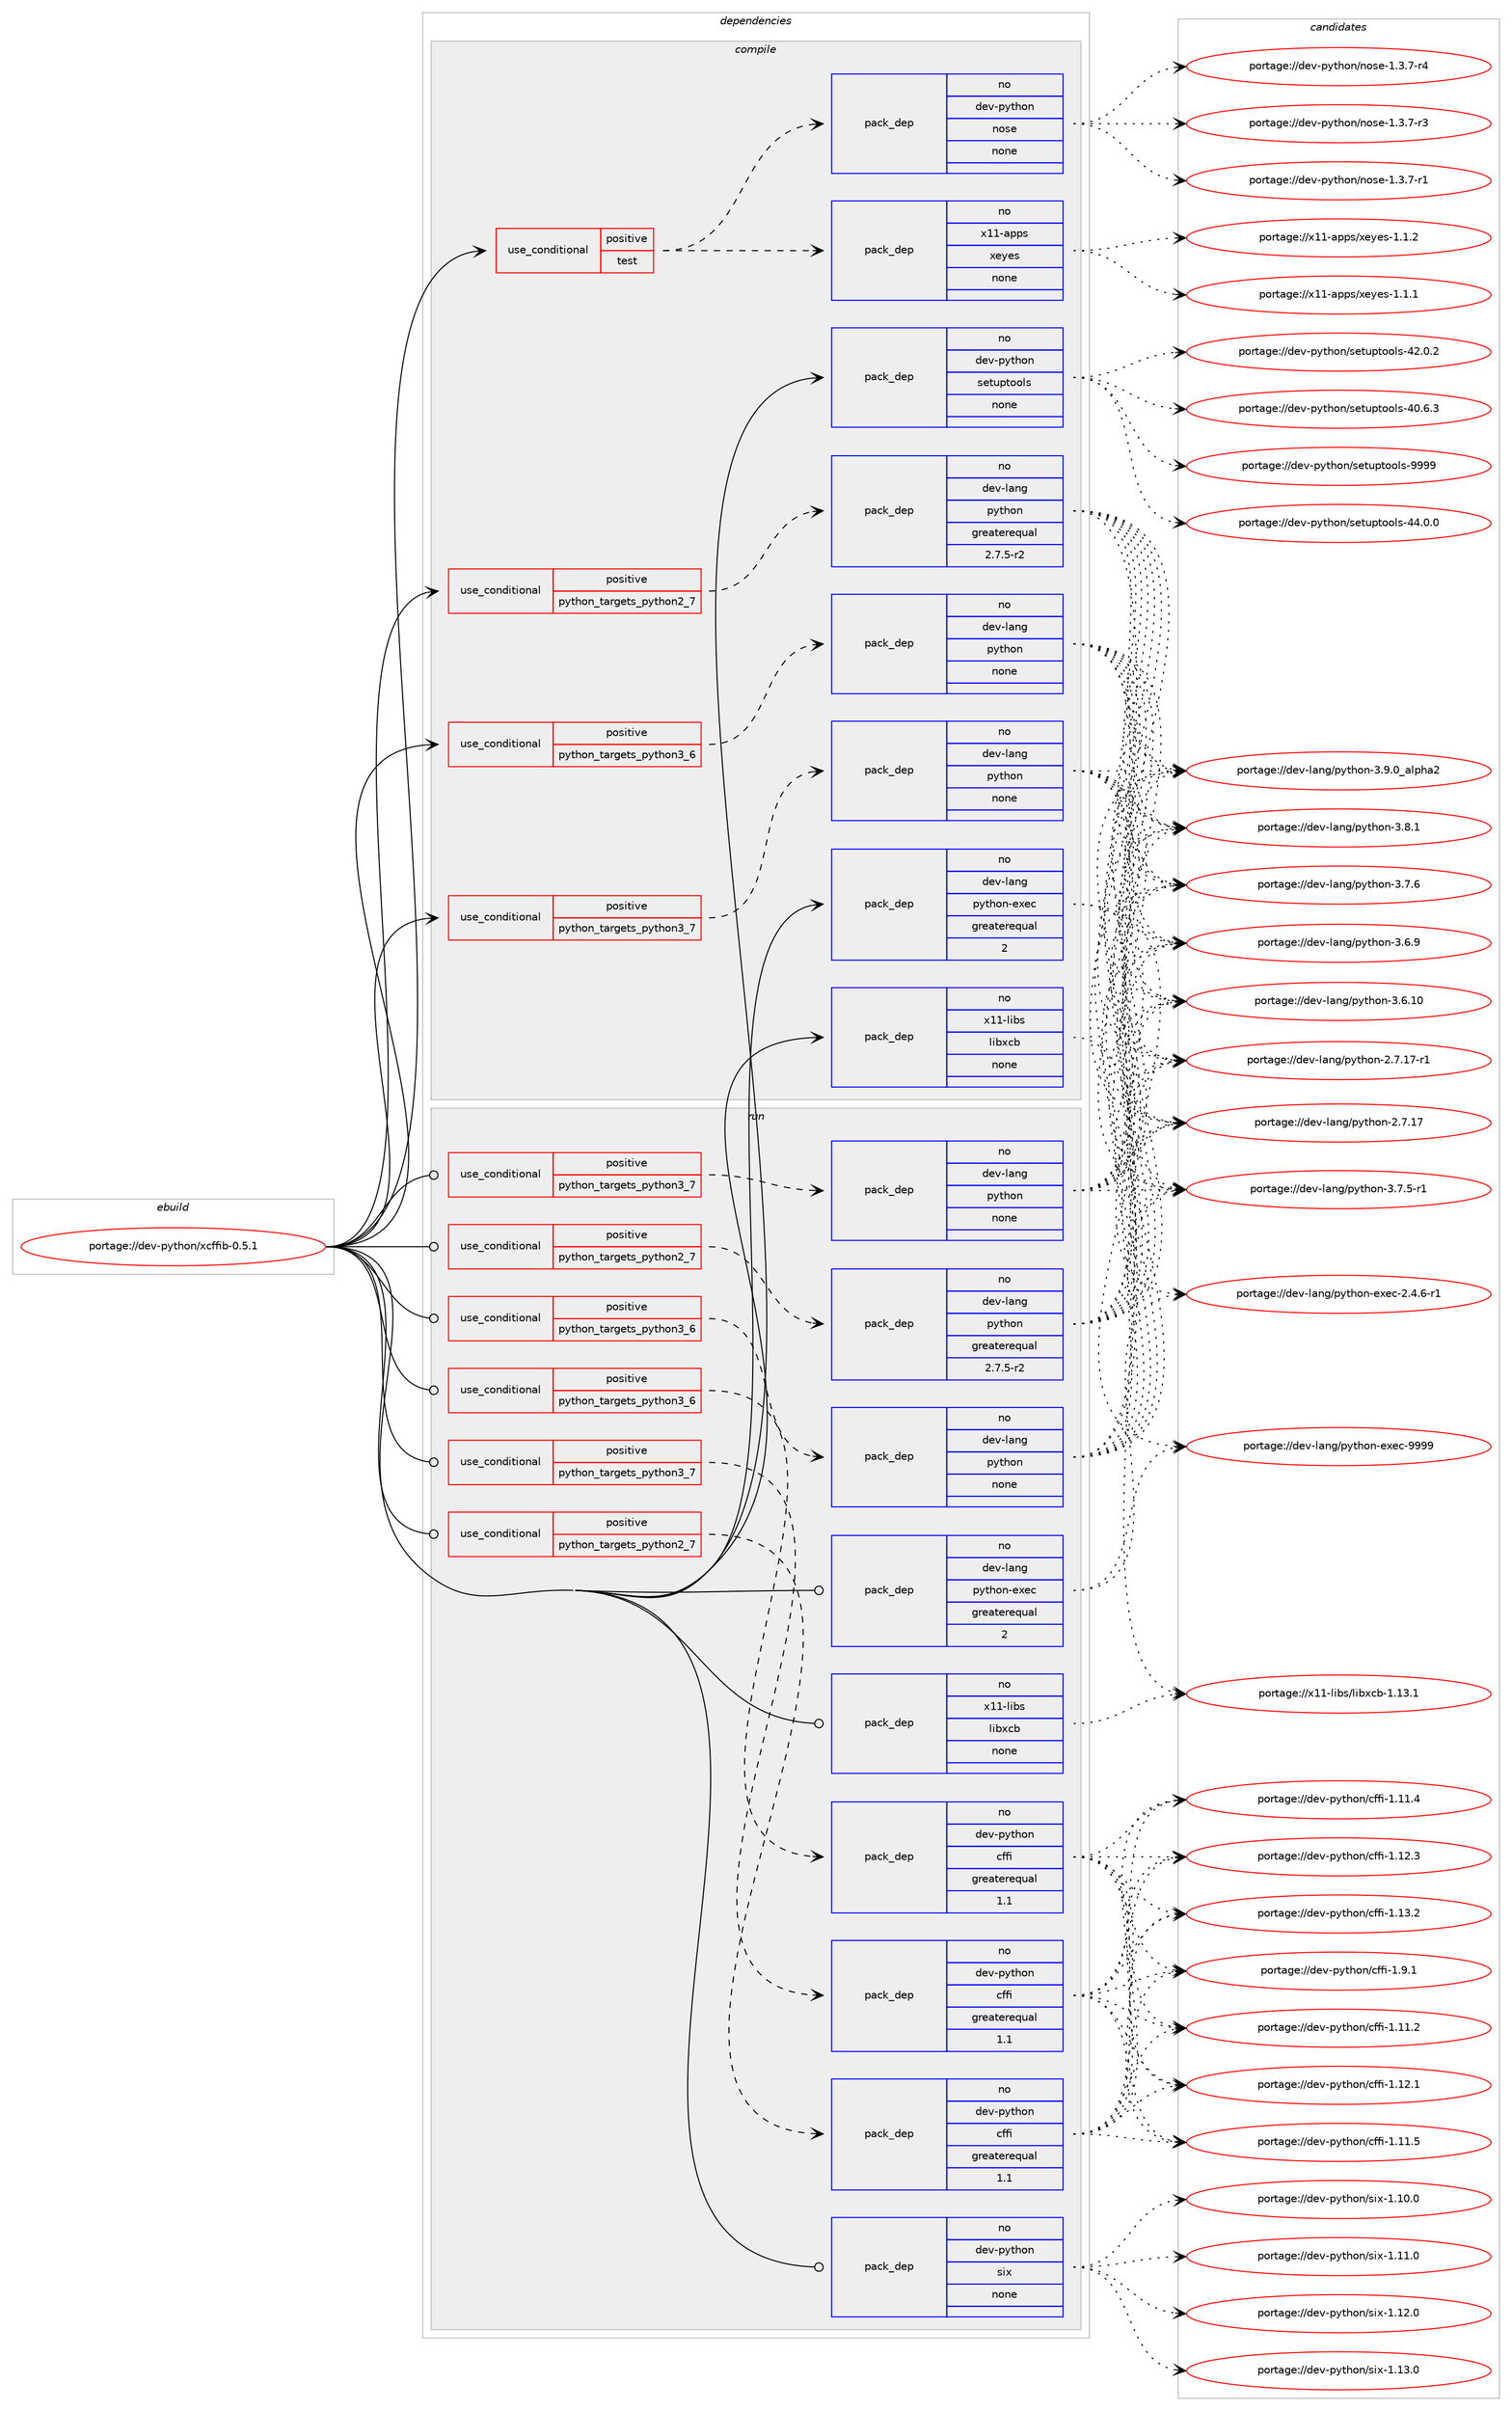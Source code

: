 digraph prolog {

# *************
# Graph options
# *************

newrank=true;
concentrate=true;
compound=true;
graph [rankdir=LR,fontname=Helvetica,fontsize=10,ranksep=1.5];#, ranksep=2.5, nodesep=0.2];
edge  [arrowhead=vee];
node  [fontname=Helvetica,fontsize=10];

# **********
# The ebuild
# **********

subgraph cluster_leftcol {
color=gray;
label=<<i>ebuild</i>>;
id [label="portage://dev-python/xcffib-0.5.1", color=red, width=4, href="../dev-python/xcffib-0.5.1.svg"];
}

# ****************
# The dependencies
# ****************

subgraph cluster_midcol {
color=gray;
label=<<i>dependencies</i>>;
subgraph cluster_compile {
fillcolor="#eeeeee";
style=filled;
label=<<i>compile</i>>;
subgraph cond103502 {
dependency417536 [label=<<TABLE BORDER="0" CELLBORDER="1" CELLSPACING="0" CELLPADDING="4"><TR><TD ROWSPAN="3" CELLPADDING="10">use_conditional</TD></TR><TR><TD>positive</TD></TR><TR><TD>python_targets_python2_7</TD></TR></TABLE>>, shape=none, color=red];
subgraph pack309153 {
dependency417537 [label=<<TABLE BORDER="0" CELLBORDER="1" CELLSPACING="0" CELLPADDING="4" WIDTH="220"><TR><TD ROWSPAN="6" CELLPADDING="30">pack_dep</TD></TR><TR><TD WIDTH="110">no</TD></TR><TR><TD>dev-lang</TD></TR><TR><TD>python</TD></TR><TR><TD>greaterequal</TD></TR><TR><TD>2.7.5-r2</TD></TR></TABLE>>, shape=none, color=blue];
}
dependency417536:e -> dependency417537:w [weight=20,style="dashed",arrowhead="vee"];
}
id:e -> dependency417536:w [weight=20,style="solid",arrowhead="vee"];
subgraph cond103503 {
dependency417538 [label=<<TABLE BORDER="0" CELLBORDER="1" CELLSPACING="0" CELLPADDING="4"><TR><TD ROWSPAN="3" CELLPADDING="10">use_conditional</TD></TR><TR><TD>positive</TD></TR><TR><TD>python_targets_python3_6</TD></TR></TABLE>>, shape=none, color=red];
subgraph pack309154 {
dependency417539 [label=<<TABLE BORDER="0" CELLBORDER="1" CELLSPACING="0" CELLPADDING="4" WIDTH="220"><TR><TD ROWSPAN="6" CELLPADDING="30">pack_dep</TD></TR><TR><TD WIDTH="110">no</TD></TR><TR><TD>dev-lang</TD></TR><TR><TD>python</TD></TR><TR><TD>none</TD></TR><TR><TD></TD></TR></TABLE>>, shape=none, color=blue];
}
dependency417538:e -> dependency417539:w [weight=20,style="dashed",arrowhead="vee"];
}
id:e -> dependency417538:w [weight=20,style="solid",arrowhead="vee"];
subgraph cond103504 {
dependency417540 [label=<<TABLE BORDER="0" CELLBORDER="1" CELLSPACING="0" CELLPADDING="4"><TR><TD ROWSPAN="3" CELLPADDING="10">use_conditional</TD></TR><TR><TD>positive</TD></TR><TR><TD>python_targets_python3_7</TD></TR></TABLE>>, shape=none, color=red];
subgraph pack309155 {
dependency417541 [label=<<TABLE BORDER="0" CELLBORDER="1" CELLSPACING="0" CELLPADDING="4" WIDTH="220"><TR><TD ROWSPAN="6" CELLPADDING="30">pack_dep</TD></TR><TR><TD WIDTH="110">no</TD></TR><TR><TD>dev-lang</TD></TR><TR><TD>python</TD></TR><TR><TD>none</TD></TR><TR><TD></TD></TR></TABLE>>, shape=none, color=blue];
}
dependency417540:e -> dependency417541:w [weight=20,style="dashed",arrowhead="vee"];
}
id:e -> dependency417540:w [weight=20,style="solid",arrowhead="vee"];
subgraph cond103505 {
dependency417542 [label=<<TABLE BORDER="0" CELLBORDER="1" CELLSPACING="0" CELLPADDING="4"><TR><TD ROWSPAN="3" CELLPADDING="10">use_conditional</TD></TR><TR><TD>positive</TD></TR><TR><TD>test</TD></TR></TABLE>>, shape=none, color=red];
subgraph pack309156 {
dependency417543 [label=<<TABLE BORDER="0" CELLBORDER="1" CELLSPACING="0" CELLPADDING="4" WIDTH="220"><TR><TD ROWSPAN="6" CELLPADDING="30">pack_dep</TD></TR><TR><TD WIDTH="110">no</TD></TR><TR><TD>dev-python</TD></TR><TR><TD>nose</TD></TR><TR><TD>none</TD></TR><TR><TD></TD></TR></TABLE>>, shape=none, color=blue];
}
dependency417542:e -> dependency417543:w [weight=20,style="dashed",arrowhead="vee"];
subgraph pack309157 {
dependency417544 [label=<<TABLE BORDER="0" CELLBORDER="1" CELLSPACING="0" CELLPADDING="4" WIDTH="220"><TR><TD ROWSPAN="6" CELLPADDING="30">pack_dep</TD></TR><TR><TD WIDTH="110">no</TD></TR><TR><TD>x11-apps</TD></TR><TR><TD>xeyes</TD></TR><TR><TD>none</TD></TR><TR><TD></TD></TR></TABLE>>, shape=none, color=blue];
}
dependency417542:e -> dependency417544:w [weight=20,style="dashed",arrowhead="vee"];
}
id:e -> dependency417542:w [weight=20,style="solid",arrowhead="vee"];
subgraph pack309158 {
dependency417545 [label=<<TABLE BORDER="0" CELLBORDER="1" CELLSPACING="0" CELLPADDING="4" WIDTH="220"><TR><TD ROWSPAN="6" CELLPADDING="30">pack_dep</TD></TR><TR><TD WIDTH="110">no</TD></TR><TR><TD>dev-lang</TD></TR><TR><TD>python-exec</TD></TR><TR><TD>greaterequal</TD></TR><TR><TD>2</TD></TR></TABLE>>, shape=none, color=blue];
}
id:e -> dependency417545:w [weight=20,style="solid",arrowhead="vee"];
subgraph pack309159 {
dependency417546 [label=<<TABLE BORDER="0" CELLBORDER="1" CELLSPACING="0" CELLPADDING="4" WIDTH="220"><TR><TD ROWSPAN="6" CELLPADDING="30">pack_dep</TD></TR><TR><TD WIDTH="110">no</TD></TR><TR><TD>dev-python</TD></TR><TR><TD>setuptools</TD></TR><TR><TD>none</TD></TR><TR><TD></TD></TR></TABLE>>, shape=none, color=blue];
}
id:e -> dependency417546:w [weight=20,style="solid",arrowhead="vee"];
subgraph pack309160 {
dependency417547 [label=<<TABLE BORDER="0" CELLBORDER="1" CELLSPACING="0" CELLPADDING="4" WIDTH="220"><TR><TD ROWSPAN="6" CELLPADDING="30">pack_dep</TD></TR><TR><TD WIDTH="110">no</TD></TR><TR><TD>x11-libs</TD></TR><TR><TD>libxcb</TD></TR><TR><TD>none</TD></TR><TR><TD></TD></TR></TABLE>>, shape=none, color=blue];
}
id:e -> dependency417547:w [weight=20,style="solid",arrowhead="vee"];
}
subgraph cluster_compileandrun {
fillcolor="#eeeeee";
style=filled;
label=<<i>compile and run</i>>;
}
subgraph cluster_run {
fillcolor="#eeeeee";
style=filled;
label=<<i>run</i>>;
subgraph cond103506 {
dependency417548 [label=<<TABLE BORDER="0" CELLBORDER="1" CELLSPACING="0" CELLPADDING="4"><TR><TD ROWSPAN="3" CELLPADDING="10">use_conditional</TD></TR><TR><TD>positive</TD></TR><TR><TD>python_targets_python2_7</TD></TR></TABLE>>, shape=none, color=red];
subgraph pack309161 {
dependency417549 [label=<<TABLE BORDER="0" CELLBORDER="1" CELLSPACING="0" CELLPADDING="4" WIDTH="220"><TR><TD ROWSPAN="6" CELLPADDING="30">pack_dep</TD></TR><TR><TD WIDTH="110">no</TD></TR><TR><TD>dev-lang</TD></TR><TR><TD>python</TD></TR><TR><TD>greaterequal</TD></TR><TR><TD>2.7.5-r2</TD></TR></TABLE>>, shape=none, color=blue];
}
dependency417548:e -> dependency417549:w [weight=20,style="dashed",arrowhead="vee"];
}
id:e -> dependency417548:w [weight=20,style="solid",arrowhead="odot"];
subgraph cond103507 {
dependency417550 [label=<<TABLE BORDER="0" CELLBORDER="1" CELLSPACING="0" CELLPADDING="4"><TR><TD ROWSPAN="3" CELLPADDING="10">use_conditional</TD></TR><TR><TD>positive</TD></TR><TR><TD>python_targets_python2_7</TD></TR></TABLE>>, shape=none, color=red];
subgraph pack309162 {
dependency417551 [label=<<TABLE BORDER="0" CELLBORDER="1" CELLSPACING="0" CELLPADDING="4" WIDTH="220"><TR><TD ROWSPAN="6" CELLPADDING="30">pack_dep</TD></TR><TR><TD WIDTH="110">no</TD></TR><TR><TD>dev-python</TD></TR><TR><TD>cffi</TD></TR><TR><TD>greaterequal</TD></TR><TR><TD>1.1</TD></TR></TABLE>>, shape=none, color=blue];
}
dependency417550:e -> dependency417551:w [weight=20,style="dashed",arrowhead="vee"];
}
id:e -> dependency417550:w [weight=20,style="solid",arrowhead="odot"];
subgraph cond103508 {
dependency417552 [label=<<TABLE BORDER="0" CELLBORDER="1" CELLSPACING="0" CELLPADDING="4"><TR><TD ROWSPAN="3" CELLPADDING="10">use_conditional</TD></TR><TR><TD>positive</TD></TR><TR><TD>python_targets_python3_6</TD></TR></TABLE>>, shape=none, color=red];
subgraph pack309163 {
dependency417553 [label=<<TABLE BORDER="0" CELLBORDER="1" CELLSPACING="0" CELLPADDING="4" WIDTH="220"><TR><TD ROWSPAN="6" CELLPADDING="30">pack_dep</TD></TR><TR><TD WIDTH="110">no</TD></TR><TR><TD>dev-lang</TD></TR><TR><TD>python</TD></TR><TR><TD>none</TD></TR><TR><TD></TD></TR></TABLE>>, shape=none, color=blue];
}
dependency417552:e -> dependency417553:w [weight=20,style="dashed",arrowhead="vee"];
}
id:e -> dependency417552:w [weight=20,style="solid",arrowhead="odot"];
subgraph cond103509 {
dependency417554 [label=<<TABLE BORDER="0" CELLBORDER="1" CELLSPACING="0" CELLPADDING="4"><TR><TD ROWSPAN="3" CELLPADDING="10">use_conditional</TD></TR><TR><TD>positive</TD></TR><TR><TD>python_targets_python3_6</TD></TR></TABLE>>, shape=none, color=red];
subgraph pack309164 {
dependency417555 [label=<<TABLE BORDER="0" CELLBORDER="1" CELLSPACING="0" CELLPADDING="4" WIDTH="220"><TR><TD ROWSPAN="6" CELLPADDING="30">pack_dep</TD></TR><TR><TD WIDTH="110">no</TD></TR><TR><TD>dev-python</TD></TR><TR><TD>cffi</TD></TR><TR><TD>greaterequal</TD></TR><TR><TD>1.1</TD></TR></TABLE>>, shape=none, color=blue];
}
dependency417554:e -> dependency417555:w [weight=20,style="dashed",arrowhead="vee"];
}
id:e -> dependency417554:w [weight=20,style="solid",arrowhead="odot"];
subgraph cond103510 {
dependency417556 [label=<<TABLE BORDER="0" CELLBORDER="1" CELLSPACING="0" CELLPADDING="4"><TR><TD ROWSPAN="3" CELLPADDING="10">use_conditional</TD></TR><TR><TD>positive</TD></TR><TR><TD>python_targets_python3_7</TD></TR></TABLE>>, shape=none, color=red];
subgraph pack309165 {
dependency417557 [label=<<TABLE BORDER="0" CELLBORDER="1" CELLSPACING="0" CELLPADDING="4" WIDTH="220"><TR><TD ROWSPAN="6" CELLPADDING="30">pack_dep</TD></TR><TR><TD WIDTH="110">no</TD></TR><TR><TD>dev-lang</TD></TR><TR><TD>python</TD></TR><TR><TD>none</TD></TR><TR><TD></TD></TR></TABLE>>, shape=none, color=blue];
}
dependency417556:e -> dependency417557:w [weight=20,style="dashed",arrowhead="vee"];
}
id:e -> dependency417556:w [weight=20,style="solid",arrowhead="odot"];
subgraph cond103511 {
dependency417558 [label=<<TABLE BORDER="0" CELLBORDER="1" CELLSPACING="0" CELLPADDING="4"><TR><TD ROWSPAN="3" CELLPADDING="10">use_conditional</TD></TR><TR><TD>positive</TD></TR><TR><TD>python_targets_python3_7</TD></TR></TABLE>>, shape=none, color=red];
subgraph pack309166 {
dependency417559 [label=<<TABLE BORDER="0" CELLBORDER="1" CELLSPACING="0" CELLPADDING="4" WIDTH="220"><TR><TD ROWSPAN="6" CELLPADDING="30">pack_dep</TD></TR><TR><TD WIDTH="110">no</TD></TR><TR><TD>dev-python</TD></TR><TR><TD>cffi</TD></TR><TR><TD>greaterequal</TD></TR><TR><TD>1.1</TD></TR></TABLE>>, shape=none, color=blue];
}
dependency417558:e -> dependency417559:w [weight=20,style="dashed",arrowhead="vee"];
}
id:e -> dependency417558:w [weight=20,style="solid",arrowhead="odot"];
subgraph pack309167 {
dependency417560 [label=<<TABLE BORDER="0" CELLBORDER="1" CELLSPACING="0" CELLPADDING="4" WIDTH="220"><TR><TD ROWSPAN="6" CELLPADDING="30">pack_dep</TD></TR><TR><TD WIDTH="110">no</TD></TR><TR><TD>dev-lang</TD></TR><TR><TD>python-exec</TD></TR><TR><TD>greaterequal</TD></TR><TR><TD>2</TD></TR></TABLE>>, shape=none, color=blue];
}
id:e -> dependency417560:w [weight=20,style="solid",arrowhead="odot"];
subgraph pack309168 {
dependency417561 [label=<<TABLE BORDER="0" CELLBORDER="1" CELLSPACING="0" CELLPADDING="4" WIDTH="220"><TR><TD ROWSPAN="6" CELLPADDING="30">pack_dep</TD></TR><TR><TD WIDTH="110">no</TD></TR><TR><TD>dev-python</TD></TR><TR><TD>six</TD></TR><TR><TD>none</TD></TR><TR><TD></TD></TR></TABLE>>, shape=none, color=blue];
}
id:e -> dependency417561:w [weight=20,style="solid",arrowhead="odot"];
subgraph pack309169 {
dependency417562 [label=<<TABLE BORDER="0" CELLBORDER="1" CELLSPACING="0" CELLPADDING="4" WIDTH="220"><TR><TD ROWSPAN="6" CELLPADDING="30">pack_dep</TD></TR><TR><TD WIDTH="110">no</TD></TR><TR><TD>x11-libs</TD></TR><TR><TD>libxcb</TD></TR><TR><TD>none</TD></TR><TR><TD></TD></TR></TABLE>>, shape=none, color=blue];
}
id:e -> dependency417562:w [weight=20,style="solid",arrowhead="odot"];
}
}

# **************
# The candidates
# **************

subgraph cluster_choices {
rank=same;
color=gray;
label=<<i>candidates</i>>;

subgraph choice309153 {
color=black;
nodesep=1;
choice10010111845108971101034711212111610411111045514657464895971081121049750 [label="portage://dev-lang/python-3.9.0_alpha2", color=red, width=4,href="../dev-lang/python-3.9.0_alpha2.svg"];
choice100101118451089711010347112121116104111110455146564649 [label="portage://dev-lang/python-3.8.1", color=red, width=4,href="../dev-lang/python-3.8.1.svg"];
choice100101118451089711010347112121116104111110455146554654 [label="portage://dev-lang/python-3.7.6", color=red, width=4,href="../dev-lang/python-3.7.6.svg"];
choice1001011184510897110103471121211161041111104551465546534511449 [label="portage://dev-lang/python-3.7.5-r1", color=red, width=4,href="../dev-lang/python-3.7.5-r1.svg"];
choice100101118451089711010347112121116104111110455146544657 [label="portage://dev-lang/python-3.6.9", color=red, width=4,href="../dev-lang/python-3.6.9.svg"];
choice10010111845108971101034711212111610411111045514654464948 [label="portage://dev-lang/python-3.6.10", color=red, width=4,href="../dev-lang/python-3.6.10.svg"];
choice100101118451089711010347112121116104111110455046554649554511449 [label="portage://dev-lang/python-2.7.17-r1", color=red, width=4,href="../dev-lang/python-2.7.17-r1.svg"];
choice10010111845108971101034711212111610411111045504655464955 [label="portage://dev-lang/python-2.7.17", color=red, width=4,href="../dev-lang/python-2.7.17.svg"];
dependency417537:e -> choice10010111845108971101034711212111610411111045514657464895971081121049750:w [style=dotted,weight="100"];
dependency417537:e -> choice100101118451089711010347112121116104111110455146564649:w [style=dotted,weight="100"];
dependency417537:e -> choice100101118451089711010347112121116104111110455146554654:w [style=dotted,weight="100"];
dependency417537:e -> choice1001011184510897110103471121211161041111104551465546534511449:w [style=dotted,weight="100"];
dependency417537:e -> choice100101118451089711010347112121116104111110455146544657:w [style=dotted,weight="100"];
dependency417537:e -> choice10010111845108971101034711212111610411111045514654464948:w [style=dotted,weight="100"];
dependency417537:e -> choice100101118451089711010347112121116104111110455046554649554511449:w [style=dotted,weight="100"];
dependency417537:e -> choice10010111845108971101034711212111610411111045504655464955:w [style=dotted,weight="100"];
}
subgraph choice309154 {
color=black;
nodesep=1;
choice10010111845108971101034711212111610411111045514657464895971081121049750 [label="portage://dev-lang/python-3.9.0_alpha2", color=red, width=4,href="../dev-lang/python-3.9.0_alpha2.svg"];
choice100101118451089711010347112121116104111110455146564649 [label="portage://dev-lang/python-3.8.1", color=red, width=4,href="../dev-lang/python-3.8.1.svg"];
choice100101118451089711010347112121116104111110455146554654 [label="portage://dev-lang/python-3.7.6", color=red, width=4,href="../dev-lang/python-3.7.6.svg"];
choice1001011184510897110103471121211161041111104551465546534511449 [label="portage://dev-lang/python-3.7.5-r1", color=red, width=4,href="../dev-lang/python-3.7.5-r1.svg"];
choice100101118451089711010347112121116104111110455146544657 [label="portage://dev-lang/python-3.6.9", color=red, width=4,href="../dev-lang/python-3.6.9.svg"];
choice10010111845108971101034711212111610411111045514654464948 [label="portage://dev-lang/python-3.6.10", color=red, width=4,href="../dev-lang/python-3.6.10.svg"];
choice100101118451089711010347112121116104111110455046554649554511449 [label="portage://dev-lang/python-2.7.17-r1", color=red, width=4,href="../dev-lang/python-2.7.17-r1.svg"];
choice10010111845108971101034711212111610411111045504655464955 [label="portage://dev-lang/python-2.7.17", color=red, width=4,href="../dev-lang/python-2.7.17.svg"];
dependency417539:e -> choice10010111845108971101034711212111610411111045514657464895971081121049750:w [style=dotted,weight="100"];
dependency417539:e -> choice100101118451089711010347112121116104111110455146564649:w [style=dotted,weight="100"];
dependency417539:e -> choice100101118451089711010347112121116104111110455146554654:w [style=dotted,weight="100"];
dependency417539:e -> choice1001011184510897110103471121211161041111104551465546534511449:w [style=dotted,weight="100"];
dependency417539:e -> choice100101118451089711010347112121116104111110455146544657:w [style=dotted,weight="100"];
dependency417539:e -> choice10010111845108971101034711212111610411111045514654464948:w [style=dotted,weight="100"];
dependency417539:e -> choice100101118451089711010347112121116104111110455046554649554511449:w [style=dotted,weight="100"];
dependency417539:e -> choice10010111845108971101034711212111610411111045504655464955:w [style=dotted,weight="100"];
}
subgraph choice309155 {
color=black;
nodesep=1;
choice10010111845108971101034711212111610411111045514657464895971081121049750 [label="portage://dev-lang/python-3.9.0_alpha2", color=red, width=4,href="../dev-lang/python-3.9.0_alpha2.svg"];
choice100101118451089711010347112121116104111110455146564649 [label="portage://dev-lang/python-3.8.1", color=red, width=4,href="../dev-lang/python-3.8.1.svg"];
choice100101118451089711010347112121116104111110455146554654 [label="portage://dev-lang/python-3.7.6", color=red, width=4,href="../dev-lang/python-3.7.6.svg"];
choice1001011184510897110103471121211161041111104551465546534511449 [label="portage://dev-lang/python-3.7.5-r1", color=red, width=4,href="../dev-lang/python-3.7.5-r1.svg"];
choice100101118451089711010347112121116104111110455146544657 [label="portage://dev-lang/python-3.6.9", color=red, width=4,href="../dev-lang/python-3.6.9.svg"];
choice10010111845108971101034711212111610411111045514654464948 [label="portage://dev-lang/python-3.6.10", color=red, width=4,href="../dev-lang/python-3.6.10.svg"];
choice100101118451089711010347112121116104111110455046554649554511449 [label="portage://dev-lang/python-2.7.17-r1", color=red, width=4,href="../dev-lang/python-2.7.17-r1.svg"];
choice10010111845108971101034711212111610411111045504655464955 [label="portage://dev-lang/python-2.7.17", color=red, width=4,href="../dev-lang/python-2.7.17.svg"];
dependency417541:e -> choice10010111845108971101034711212111610411111045514657464895971081121049750:w [style=dotted,weight="100"];
dependency417541:e -> choice100101118451089711010347112121116104111110455146564649:w [style=dotted,weight="100"];
dependency417541:e -> choice100101118451089711010347112121116104111110455146554654:w [style=dotted,weight="100"];
dependency417541:e -> choice1001011184510897110103471121211161041111104551465546534511449:w [style=dotted,weight="100"];
dependency417541:e -> choice100101118451089711010347112121116104111110455146544657:w [style=dotted,weight="100"];
dependency417541:e -> choice10010111845108971101034711212111610411111045514654464948:w [style=dotted,weight="100"];
dependency417541:e -> choice100101118451089711010347112121116104111110455046554649554511449:w [style=dotted,weight="100"];
dependency417541:e -> choice10010111845108971101034711212111610411111045504655464955:w [style=dotted,weight="100"];
}
subgraph choice309156 {
color=black;
nodesep=1;
choice10010111845112121116104111110471101111151014549465146554511452 [label="portage://dev-python/nose-1.3.7-r4", color=red, width=4,href="../dev-python/nose-1.3.7-r4.svg"];
choice10010111845112121116104111110471101111151014549465146554511451 [label="portage://dev-python/nose-1.3.7-r3", color=red, width=4,href="../dev-python/nose-1.3.7-r3.svg"];
choice10010111845112121116104111110471101111151014549465146554511449 [label="portage://dev-python/nose-1.3.7-r1", color=red, width=4,href="../dev-python/nose-1.3.7-r1.svg"];
dependency417543:e -> choice10010111845112121116104111110471101111151014549465146554511452:w [style=dotted,weight="100"];
dependency417543:e -> choice10010111845112121116104111110471101111151014549465146554511451:w [style=dotted,weight="100"];
dependency417543:e -> choice10010111845112121116104111110471101111151014549465146554511449:w [style=dotted,weight="100"];
}
subgraph choice309157 {
color=black;
nodesep=1;
choice1204949459711211211547120101121101115454946494650 [label="portage://x11-apps/xeyes-1.1.2", color=red, width=4,href="../x11-apps/xeyes-1.1.2.svg"];
choice1204949459711211211547120101121101115454946494649 [label="portage://x11-apps/xeyes-1.1.1", color=red, width=4,href="../x11-apps/xeyes-1.1.1.svg"];
dependency417544:e -> choice1204949459711211211547120101121101115454946494650:w [style=dotted,weight="100"];
dependency417544:e -> choice1204949459711211211547120101121101115454946494649:w [style=dotted,weight="100"];
}
subgraph choice309158 {
color=black;
nodesep=1;
choice10010111845108971101034711212111610411111045101120101994557575757 [label="portage://dev-lang/python-exec-9999", color=red, width=4,href="../dev-lang/python-exec-9999.svg"];
choice10010111845108971101034711212111610411111045101120101994550465246544511449 [label="portage://dev-lang/python-exec-2.4.6-r1", color=red, width=4,href="../dev-lang/python-exec-2.4.6-r1.svg"];
dependency417545:e -> choice10010111845108971101034711212111610411111045101120101994557575757:w [style=dotted,weight="100"];
dependency417545:e -> choice10010111845108971101034711212111610411111045101120101994550465246544511449:w [style=dotted,weight="100"];
}
subgraph choice309159 {
color=black;
nodesep=1;
choice10010111845112121116104111110471151011161171121161111111081154557575757 [label="portage://dev-python/setuptools-9999", color=red, width=4,href="../dev-python/setuptools-9999.svg"];
choice100101118451121211161041111104711510111611711211611111110811545525246484648 [label="portage://dev-python/setuptools-44.0.0", color=red, width=4,href="../dev-python/setuptools-44.0.0.svg"];
choice100101118451121211161041111104711510111611711211611111110811545525046484650 [label="portage://dev-python/setuptools-42.0.2", color=red, width=4,href="../dev-python/setuptools-42.0.2.svg"];
choice100101118451121211161041111104711510111611711211611111110811545524846544651 [label="portage://dev-python/setuptools-40.6.3", color=red, width=4,href="../dev-python/setuptools-40.6.3.svg"];
dependency417546:e -> choice10010111845112121116104111110471151011161171121161111111081154557575757:w [style=dotted,weight="100"];
dependency417546:e -> choice100101118451121211161041111104711510111611711211611111110811545525246484648:w [style=dotted,weight="100"];
dependency417546:e -> choice100101118451121211161041111104711510111611711211611111110811545525046484650:w [style=dotted,weight="100"];
dependency417546:e -> choice100101118451121211161041111104711510111611711211611111110811545524846544651:w [style=dotted,weight="100"];
}
subgraph choice309160 {
color=black;
nodesep=1;
choice120494945108105981154710810598120999845494649514649 [label="portage://x11-libs/libxcb-1.13.1", color=red, width=4,href="../x11-libs/libxcb-1.13.1.svg"];
dependency417547:e -> choice120494945108105981154710810598120999845494649514649:w [style=dotted,weight="100"];
}
subgraph choice309161 {
color=black;
nodesep=1;
choice10010111845108971101034711212111610411111045514657464895971081121049750 [label="portage://dev-lang/python-3.9.0_alpha2", color=red, width=4,href="../dev-lang/python-3.9.0_alpha2.svg"];
choice100101118451089711010347112121116104111110455146564649 [label="portage://dev-lang/python-3.8.1", color=red, width=4,href="../dev-lang/python-3.8.1.svg"];
choice100101118451089711010347112121116104111110455146554654 [label="portage://dev-lang/python-3.7.6", color=red, width=4,href="../dev-lang/python-3.7.6.svg"];
choice1001011184510897110103471121211161041111104551465546534511449 [label="portage://dev-lang/python-3.7.5-r1", color=red, width=4,href="../dev-lang/python-3.7.5-r1.svg"];
choice100101118451089711010347112121116104111110455146544657 [label="portage://dev-lang/python-3.6.9", color=red, width=4,href="../dev-lang/python-3.6.9.svg"];
choice10010111845108971101034711212111610411111045514654464948 [label="portage://dev-lang/python-3.6.10", color=red, width=4,href="../dev-lang/python-3.6.10.svg"];
choice100101118451089711010347112121116104111110455046554649554511449 [label="portage://dev-lang/python-2.7.17-r1", color=red, width=4,href="../dev-lang/python-2.7.17-r1.svg"];
choice10010111845108971101034711212111610411111045504655464955 [label="portage://dev-lang/python-2.7.17", color=red, width=4,href="../dev-lang/python-2.7.17.svg"];
dependency417549:e -> choice10010111845108971101034711212111610411111045514657464895971081121049750:w [style=dotted,weight="100"];
dependency417549:e -> choice100101118451089711010347112121116104111110455146564649:w [style=dotted,weight="100"];
dependency417549:e -> choice100101118451089711010347112121116104111110455146554654:w [style=dotted,weight="100"];
dependency417549:e -> choice1001011184510897110103471121211161041111104551465546534511449:w [style=dotted,weight="100"];
dependency417549:e -> choice100101118451089711010347112121116104111110455146544657:w [style=dotted,weight="100"];
dependency417549:e -> choice10010111845108971101034711212111610411111045514654464948:w [style=dotted,weight="100"];
dependency417549:e -> choice100101118451089711010347112121116104111110455046554649554511449:w [style=dotted,weight="100"];
dependency417549:e -> choice10010111845108971101034711212111610411111045504655464955:w [style=dotted,weight="100"];
}
subgraph choice309162 {
color=black;
nodesep=1;
choice100101118451121211161041111104799102102105454946574649 [label="portage://dev-python/cffi-1.9.1", color=red, width=4,href="../dev-python/cffi-1.9.1.svg"];
choice10010111845112121116104111110479910210210545494649514650 [label="portage://dev-python/cffi-1.13.2", color=red, width=4,href="../dev-python/cffi-1.13.2.svg"];
choice10010111845112121116104111110479910210210545494649504651 [label="portage://dev-python/cffi-1.12.3", color=red, width=4,href="../dev-python/cffi-1.12.3.svg"];
choice10010111845112121116104111110479910210210545494649504649 [label="portage://dev-python/cffi-1.12.1", color=red, width=4,href="../dev-python/cffi-1.12.1.svg"];
choice10010111845112121116104111110479910210210545494649494653 [label="portage://dev-python/cffi-1.11.5", color=red, width=4,href="../dev-python/cffi-1.11.5.svg"];
choice10010111845112121116104111110479910210210545494649494652 [label="portage://dev-python/cffi-1.11.4", color=red, width=4,href="../dev-python/cffi-1.11.4.svg"];
choice10010111845112121116104111110479910210210545494649494650 [label="portage://dev-python/cffi-1.11.2", color=red, width=4,href="../dev-python/cffi-1.11.2.svg"];
dependency417551:e -> choice100101118451121211161041111104799102102105454946574649:w [style=dotted,weight="100"];
dependency417551:e -> choice10010111845112121116104111110479910210210545494649514650:w [style=dotted,weight="100"];
dependency417551:e -> choice10010111845112121116104111110479910210210545494649504651:w [style=dotted,weight="100"];
dependency417551:e -> choice10010111845112121116104111110479910210210545494649504649:w [style=dotted,weight="100"];
dependency417551:e -> choice10010111845112121116104111110479910210210545494649494653:w [style=dotted,weight="100"];
dependency417551:e -> choice10010111845112121116104111110479910210210545494649494652:w [style=dotted,weight="100"];
dependency417551:e -> choice10010111845112121116104111110479910210210545494649494650:w [style=dotted,weight="100"];
}
subgraph choice309163 {
color=black;
nodesep=1;
choice10010111845108971101034711212111610411111045514657464895971081121049750 [label="portage://dev-lang/python-3.9.0_alpha2", color=red, width=4,href="../dev-lang/python-3.9.0_alpha2.svg"];
choice100101118451089711010347112121116104111110455146564649 [label="portage://dev-lang/python-3.8.1", color=red, width=4,href="../dev-lang/python-3.8.1.svg"];
choice100101118451089711010347112121116104111110455146554654 [label="portage://dev-lang/python-3.7.6", color=red, width=4,href="../dev-lang/python-3.7.6.svg"];
choice1001011184510897110103471121211161041111104551465546534511449 [label="portage://dev-lang/python-3.7.5-r1", color=red, width=4,href="../dev-lang/python-3.7.5-r1.svg"];
choice100101118451089711010347112121116104111110455146544657 [label="portage://dev-lang/python-3.6.9", color=red, width=4,href="../dev-lang/python-3.6.9.svg"];
choice10010111845108971101034711212111610411111045514654464948 [label="portage://dev-lang/python-3.6.10", color=red, width=4,href="../dev-lang/python-3.6.10.svg"];
choice100101118451089711010347112121116104111110455046554649554511449 [label="portage://dev-lang/python-2.7.17-r1", color=red, width=4,href="../dev-lang/python-2.7.17-r1.svg"];
choice10010111845108971101034711212111610411111045504655464955 [label="portage://dev-lang/python-2.7.17", color=red, width=4,href="../dev-lang/python-2.7.17.svg"];
dependency417553:e -> choice10010111845108971101034711212111610411111045514657464895971081121049750:w [style=dotted,weight="100"];
dependency417553:e -> choice100101118451089711010347112121116104111110455146564649:w [style=dotted,weight="100"];
dependency417553:e -> choice100101118451089711010347112121116104111110455146554654:w [style=dotted,weight="100"];
dependency417553:e -> choice1001011184510897110103471121211161041111104551465546534511449:w [style=dotted,weight="100"];
dependency417553:e -> choice100101118451089711010347112121116104111110455146544657:w [style=dotted,weight="100"];
dependency417553:e -> choice10010111845108971101034711212111610411111045514654464948:w [style=dotted,weight="100"];
dependency417553:e -> choice100101118451089711010347112121116104111110455046554649554511449:w [style=dotted,weight="100"];
dependency417553:e -> choice10010111845108971101034711212111610411111045504655464955:w [style=dotted,weight="100"];
}
subgraph choice309164 {
color=black;
nodesep=1;
choice100101118451121211161041111104799102102105454946574649 [label="portage://dev-python/cffi-1.9.1", color=red, width=4,href="../dev-python/cffi-1.9.1.svg"];
choice10010111845112121116104111110479910210210545494649514650 [label="portage://dev-python/cffi-1.13.2", color=red, width=4,href="../dev-python/cffi-1.13.2.svg"];
choice10010111845112121116104111110479910210210545494649504651 [label="portage://dev-python/cffi-1.12.3", color=red, width=4,href="../dev-python/cffi-1.12.3.svg"];
choice10010111845112121116104111110479910210210545494649504649 [label="portage://dev-python/cffi-1.12.1", color=red, width=4,href="../dev-python/cffi-1.12.1.svg"];
choice10010111845112121116104111110479910210210545494649494653 [label="portage://dev-python/cffi-1.11.5", color=red, width=4,href="../dev-python/cffi-1.11.5.svg"];
choice10010111845112121116104111110479910210210545494649494652 [label="portage://dev-python/cffi-1.11.4", color=red, width=4,href="../dev-python/cffi-1.11.4.svg"];
choice10010111845112121116104111110479910210210545494649494650 [label="portage://dev-python/cffi-1.11.2", color=red, width=4,href="../dev-python/cffi-1.11.2.svg"];
dependency417555:e -> choice100101118451121211161041111104799102102105454946574649:w [style=dotted,weight="100"];
dependency417555:e -> choice10010111845112121116104111110479910210210545494649514650:w [style=dotted,weight="100"];
dependency417555:e -> choice10010111845112121116104111110479910210210545494649504651:w [style=dotted,weight="100"];
dependency417555:e -> choice10010111845112121116104111110479910210210545494649504649:w [style=dotted,weight="100"];
dependency417555:e -> choice10010111845112121116104111110479910210210545494649494653:w [style=dotted,weight="100"];
dependency417555:e -> choice10010111845112121116104111110479910210210545494649494652:w [style=dotted,weight="100"];
dependency417555:e -> choice10010111845112121116104111110479910210210545494649494650:w [style=dotted,weight="100"];
}
subgraph choice309165 {
color=black;
nodesep=1;
choice10010111845108971101034711212111610411111045514657464895971081121049750 [label="portage://dev-lang/python-3.9.0_alpha2", color=red, width=4,href="../dev-lang/python-3.9.0_alpha2.svg"];
choice100101118451089711010347112121116104111110455146564649 [label="portage://dev-lang/python-3.8.1", color=red, width=4,href="../dev-lang/python-3.8.1.svg"];
choice100101118451089711010347112121116104111110455146554654 [label="portage://dev-lang/python-3.7.6", color=red, width=4,href="../dev-lang/python-3.7.6.svg"];
choice1001011184510897110103471121211161041111104551465546534511449 [label="portage://dev-lang/python-3.7.5-r1", color=red, width=4,href="../dev-lang/python-3.7.5-r1.svg"];
choice100101118451089711010347112121116104111110455146544657 [label="portage://dev-lang/python-3.6.9", color=red, width=4,href="../dev-lang/python-3.6.9.svg"];
choice10010111845108971101034711212111610411111045514654464948 [label="portage://dev-lang/python-3.6.10", color=red, width=4,href="../dev-lang/python-3.6.10.svg"];
choice100101118451089711010347112121116104111110455046554649554511449 [label="portage://dev-lang/python-2.7.17-r1", color=red, width=4,href="../dev-lang/python-2.7.17-r1.svg"];
choice10010111845108971101034711212111610411111045504655464955 [label="portage://dev-lang/python-2.7.17", color=red, width=4,href="../dev-lang/python-2.7.17.svg"];
dependency417557:e -> choice10010111845108971101034711212111610411111045514657464895971081121049750:w [style=dotted,weight="100"];
dependency417557:e -> choice100101118451089711010347112121116104111110455146564649:w [style=dotted,weight="100"];
dependency417557:e -> choice100101118451089711010347112121116104111110455146554654:w [style=dotted,weight="100"];
dependency417557:e -> choice1001011184510897110103471121211161041111104551465546534511449:w [style=dotted,weight="100"];
dependency417557:e -> choice100101118451089711010347112121116104111110455146544657:w [style=dotted,weight="100"];
dependency417557:e -> choice10010111845108971101034711212111610411111045514654464948:w [style=dotted,weight="100"];
dependency417557:e -> choice100101118451089711010347112121116104111110455046554649554511449:w [style=dotted,weight="100"];
dependency417557:e -> choice10010111845108971101034711212111610411111045504655464955:w [style=dotted,weight="100"];
}
subgraph choice309166 {
color=black;
nodesep=1;
choice100101118451121211161041111104799102102105454946574649 [label="portage://dev-python/cffi-1.9.1", color=red, width=4,href="../dev-python/cffi-1.9.1.svg"];
choice10010111845112121116104111110479910210210545494649514650 [label="portage://dev-python/cffi-1.13.2", color=red, width=4,href="../dev-python/cffi-1.13.2.svg"];
choice10010111845112121116104111110479910210210545494649504651 [label="portage://dev-python/cffi-1.12.3", color=red, width=4,href="../dev-python/cffi-1.12.3.svg"];
choice10010111845112121116104111110479910210210545494649504649 [label="portage://dev-python/cffi-1.12.1", color=red, width=4,href="../dev-python/cffi-1.12.1.svg"];
choice10010111845112121116104111110479910210210545494649494653 [label="portage://dev-python/cffi-1.11.5", color=red, width=4,href="../dev-python/cffi-1.11.5.svg"];
choice10010111845112121116104111110479910210210545494649494652 [label="portage://dev-python/cffi-1.11.4", color=red, width=4,href="../dev-python/cffi-1.11.4.svg"];
choice10010111845112121116104111110479910210210545494649494650 [label="portage://dev-python/cffi-1.11.2", color=red, width=4,href="../dev-python/cffi-1.11.2.svg"];
dependency417559:e -> choice100101118451121211161041111104799102102105454946574649:w [style=dotted,weight="100"];
dependency417559:e -> choice10010111845112121116104111110479910210210545494649514650:w [style=dotted,weight="100"];
dependency417559:e -> choice10010111845112121116104111110479910210210545494649504651:w [style=dotted,weight="100"];
dependency417559:e -> choice10010111845112121116104111110479910210210545494649504649:w [style=dotted,weight="100"];
dependency417559:e -> choice10010111845112121116104111110479910210210545494649494653:w [style=dotted,weight="100"];
dependency417559:e -> choice10010111845112121116104111110479910210210545494649494652:w [style=dotted,weight="100"];
dependency417559:e -> choice10010111845112121116104111110479910210210545494649494650:w [style=dotted,weight="100"];
}
subgraph choice309167 {
color=black;
nodesep=1;
choice10010111845108971101034711212111610411111045101120101994557575757 [label="portage://dev-lang/python-exec-9999", color=red, width=4,href="../dev-lang/python-exec-9999.svg"];
choice10010111845108971101034711212111610411111045101120101994550465246544511449 [label="portage://dev-lang/python-exec-2.4.6-r1", color=red, width=4,href="../dev-lang/python-exec-2.4.6-r1.svg"];
dependency417560:e -> choice10010111845108971101034711212111610411111045101120101994557575757:w [style=dotted,weight="100"];
dependency417560:e -> choice10010111845108971101034711212111610411111045101120101994550465246544511449:w [style=dotted,weight="100"];
}
subgraph choice309168 {
color=black;
nodesep=1;
choice100101118451121211161041111104711510512045494649514648 [label="portage://dev-python/six-1.13.0", color=red, width=4,href="../dev-python/six-1.13.0.svg"];
choice100101118451121211161041111104711510512045494649504648 [label="portage://dev-python/six-1.12.0", color=red, width=4,href="../dev-python/six-1.12.0.svg"];
choice100101118451121211161041111104711510512045494649494648 [label="portage://dev-python/six-1.11.0", color=red, width=4,href="../dev-python/six-1.11.0.svg"];
choice100101118451121211161041111104711510512045494649484648 [label="portage://dev-python/six-1.10.0", color=red, width=4,href="../dev-python/six-1.10.0.svg"];
dependency417561:e -> choice100101118451121211161041111104711510512045494649514648:w [style=dotted,weight="100"];
dependency417561:e -> choice100101118451121211161041111104711510512045494649504648:w [style=dotted,weight="100"];
dependency417561:e -> choice100101118451121211161041111104711510512045494649494648:w [style=dotted,weight="100"];
dependency417561:e -> choice100101118451121211161041111104711510512045494649484648:w [style=dotted,weight="100"];
}
subgraph choice309169 {
color=black;
nodesep=1;
choice120494945108105981154710810598120999845494649514649 [label="portage://x11-libs/libxcb-1.13.1", color=red, width=4,href="../x11-libs/libxcb-1.13.1.svg"];
dependency417562:e -> choice120494945108105981154710810598120999845494649514649:w [style=dotted,weight="100"];
}
}

}
